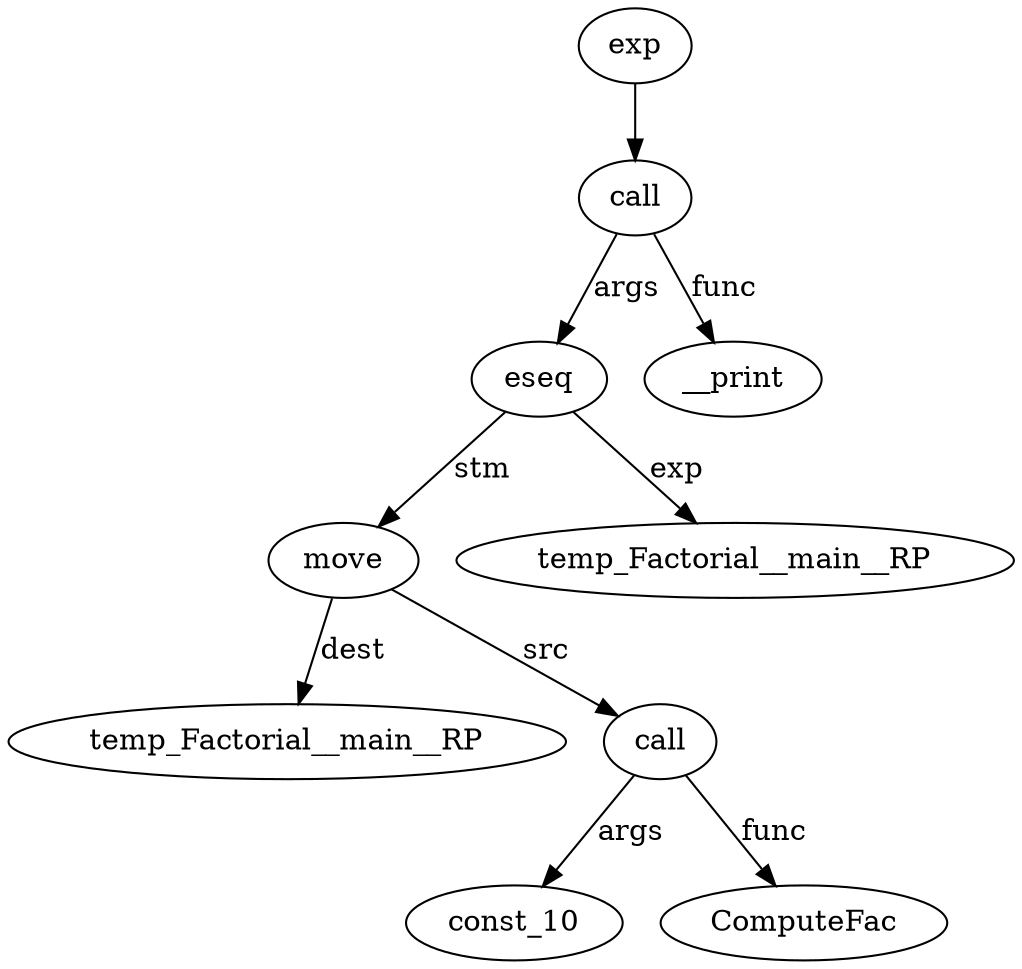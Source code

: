digraph {
temp_Factorial__main__RP__id_0 [ label="temp_Factorial__main__RP" ]; 
const_10__id_1 [ label="const_10" ]; 
call__id_2 [ label="call" ]; 
call__id_2 -> ComputeFac [ label="func"] ; 
call__id_2 ->  const_10__id_1 [ label="args"] ; 
move__id_3 [ label="move" ]; 
move__id_3 -> temp_Factorial__main__RP__id_0 [ label="dest"] ; 
move__id_3 -> call__id_2 [ label="src"] ; 
temp_Factorial__main__RP__id_4 [ label="temp_Factorial__main__RP" ]; 
eseq__id_5 [ label="eseq" ]; 
eseq__id_5 -> temp_Factorial__main__RP__id_4 [ label="exp"] ; 
eseq__id_5 -> move__id_3 [ label="stm"] ; 
call__id_6 [ label="call" ]; 
call__id_6 -> __print [ label="func"] ; 
call__id_6 ->  eseq__id_5 [ label="args"] ; 
exp__id_7 [ label="exp" ]; 
exp__id_7 -> call__id_6 ; 

}